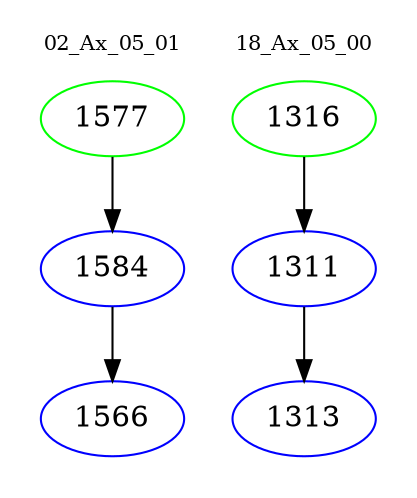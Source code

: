 digraph{
subgraph cluster_0 {
color = white
label = "02_Ax_05_01";
fontsize=10;
T0_1577 [label="1577", color="green"]
T0_1577 -> T0_1584 [color="black"]
T0_1584 [label="1584", color="blue"]
T0_1584 -> T0_1566 [color="black"]
T0_1566 [label="1566", color="blue"]
}
subgraph cluster_1 {
color = white
label = "18_Ax_05_00";
fontsize=10;
T1_1316 [label="1316", color="green"]
T1_1316 -> T1_1311 [color="black"]
T1_1311 [label="1311", color="blue"]
T1_1311 -> T1_1313 [color="black"]
T1_1313 [label="1313", color="blue"]
}
}
